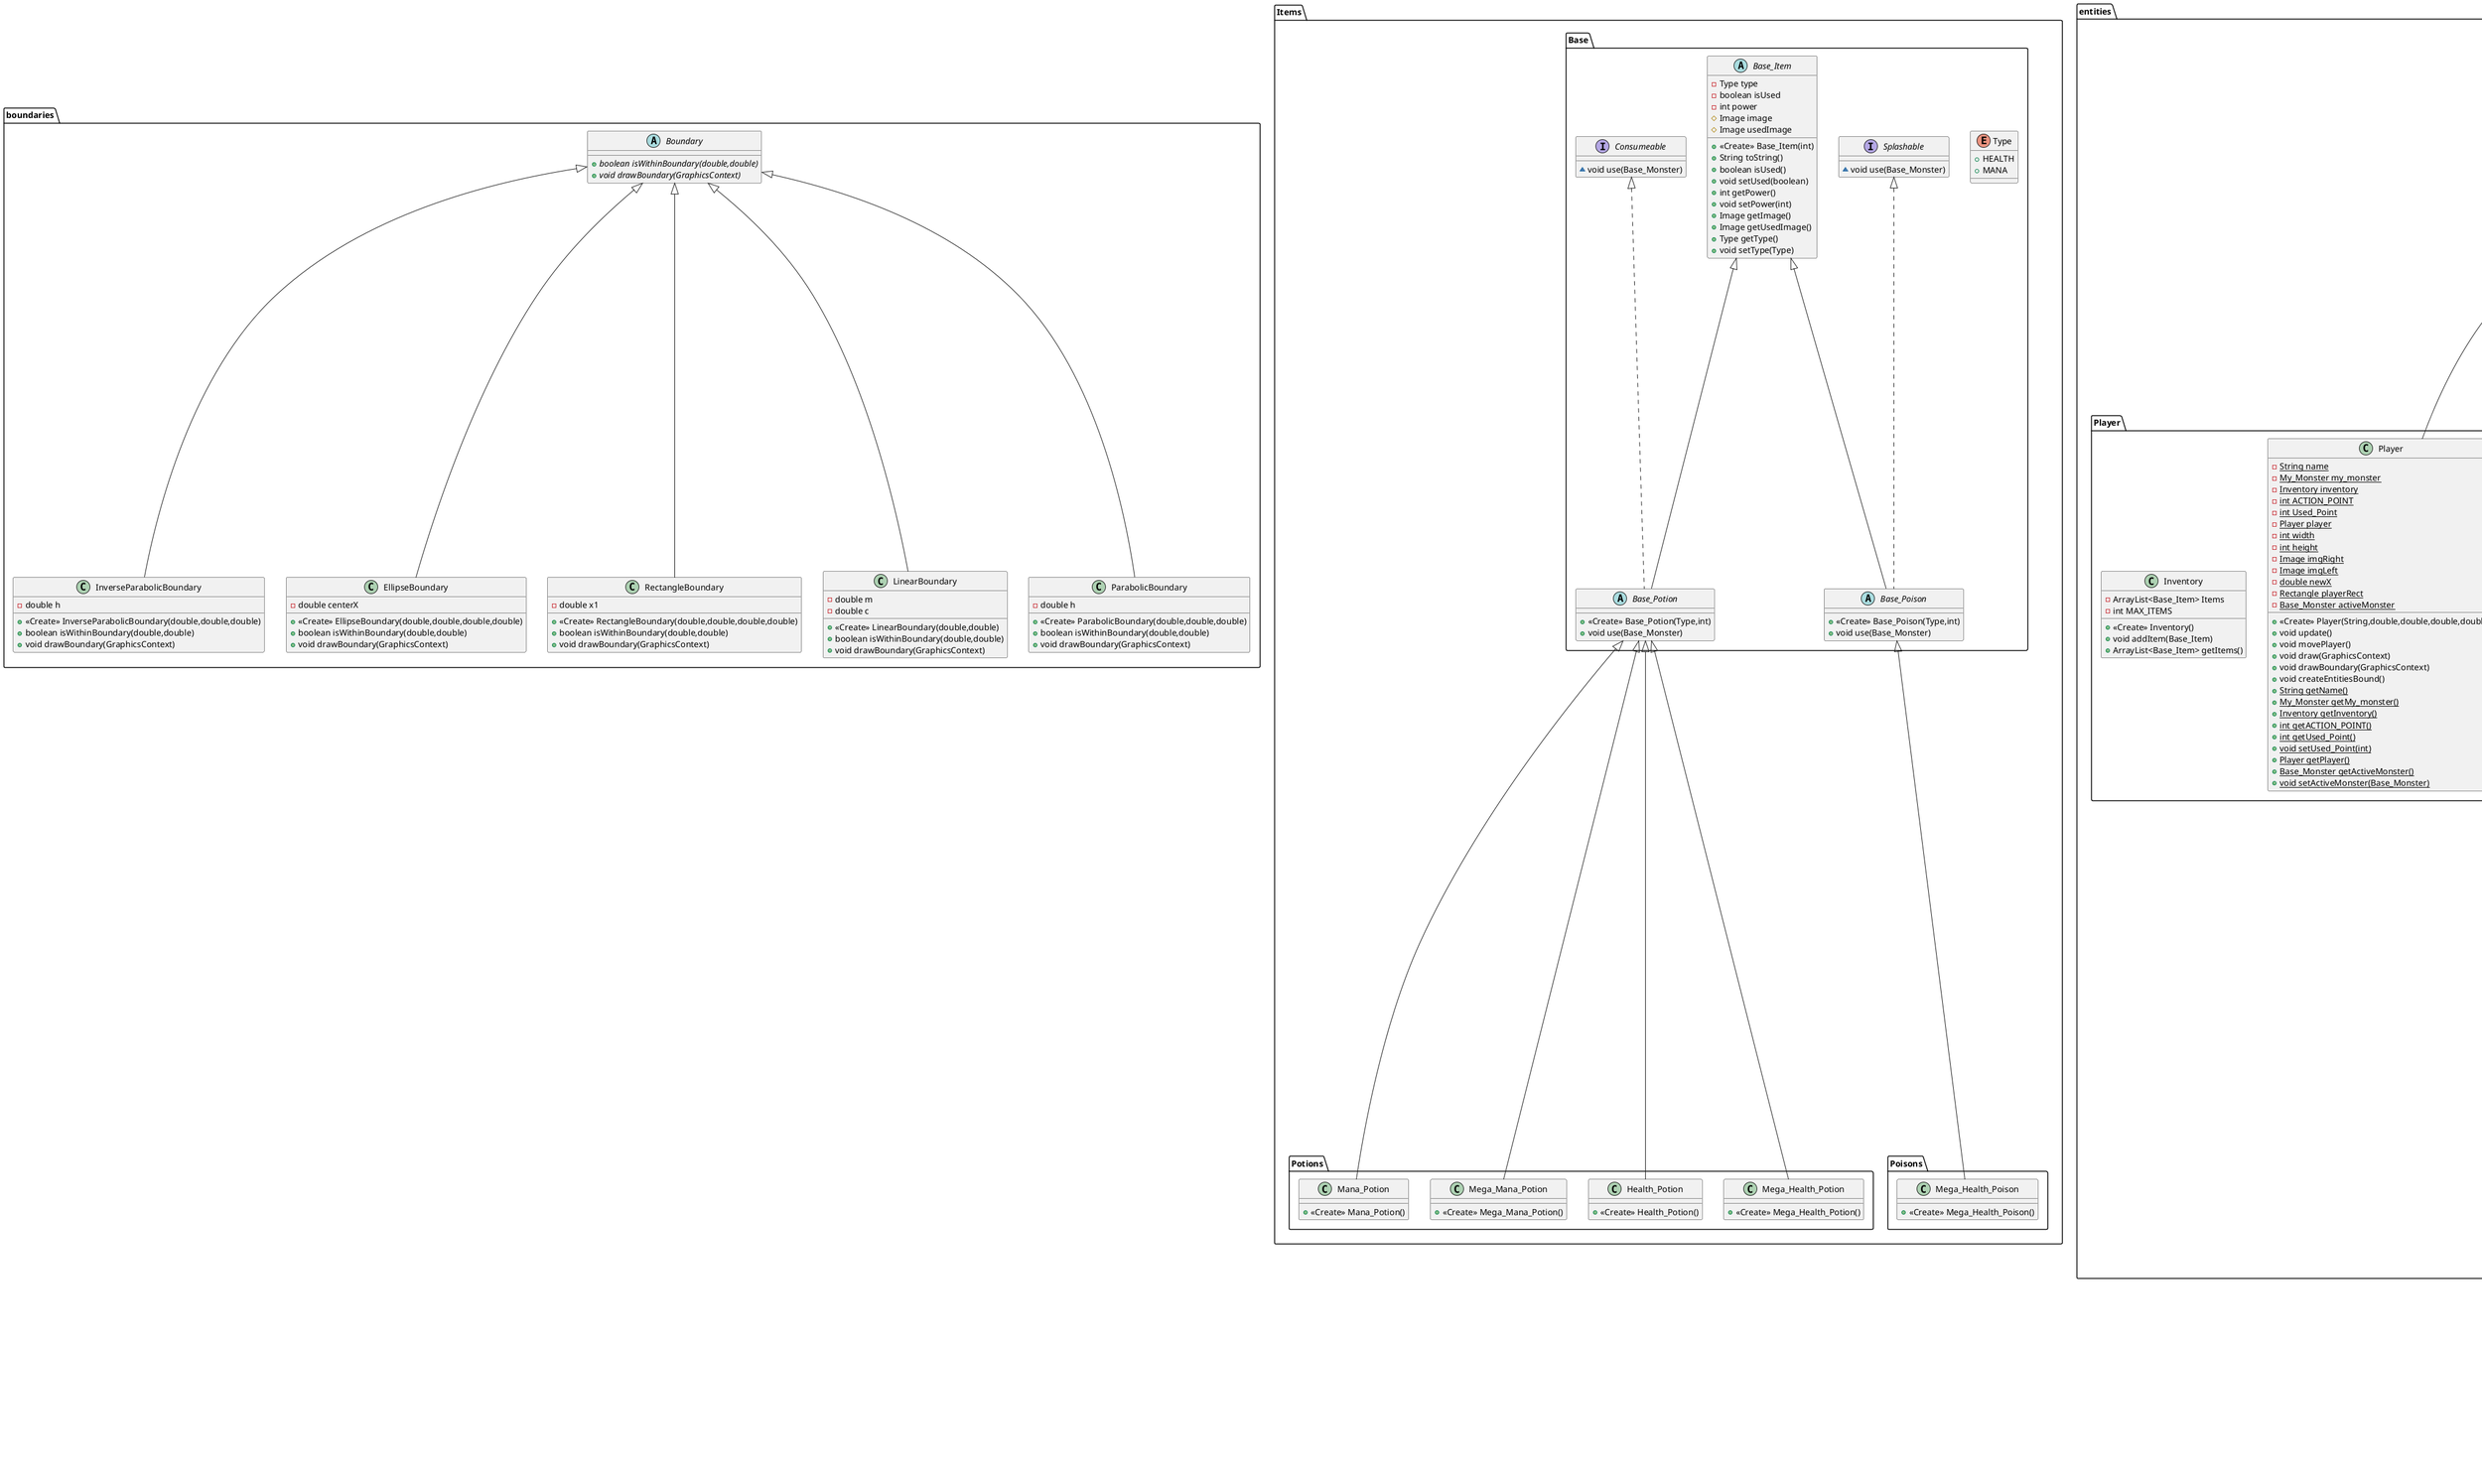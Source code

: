 @startuml
class boundaries.RectangleBoundary {
- double x1
+ <<Create>> RectangleBoundary(double,double,double,double)
+ boolean isWithinBoundary(double,double)
+ void drawBoundary(GraphicsContext)
}


class Items.Poisons.Mega_Health_Poison {
+ <<Create>> Mega_Health_Poison()
}

class entities.Player.Rocket {
- Image rocket
- Image purple_rocket
- Image red_rocket
+ <<Create>> Rocket(double,double,String)
+ void setRocket(String)
}


class gui.battle.InventoryPane {
# {static} InventoryPane instance
+ <<Create>> InventoryPane()
+ void init()
+ void handleItem(Base_Item)
+ void handleHover(Base_Item)
+ {static} InventoryPane getInstance()
+ void update()
+ void resetItem()
}


class gui.MapTransitionPane {
- ArrayList<Text> dots
- int dotSize
- Text loading
- MediaPlayer mediaPlayer
+ <<Create>> MapTransitionPane()
+ void initializeDot()
+ void updateDots()
+ void setDotAnimation()
+ void playMusic()
}


enum Items.Base.Type {
+  HEALTH
+  MANA
}

class entities.Player.My_Monster {
- ArrayList<Base_Monster> monsters
- int MAX_MONSTER
+ <<Create>> My_Monster()
+ void addMonster(Base_Monster)
+ ArrayList<Base_Monster> getMonsters()
}


class entities.Monster.Fai {
- Image img
+ <<Create>> Fai(int,int,boolean)
+ boolean attack(Base_Monster)
+ String getAttack()
+ boolean unique_ability(Base_Monster)
+ String getUnique()
}


class gui.battle.BattlePane {
# {static} BattlePane instance
# Thread battleLoop
# boolean gameEnd
- AtomicBoolean isBossTurnStarted
# Boolean turn
# ActionPane actionPane
# BattleFieldPane battleFieldPane
# InventoryPane inventoryPane
# MonsterPane monsterPane
- int cellWidth
- int cellHeight
- MediaPlayer mediaPlayer
+ <<Create>> BattlePane()
+ void init()
+ void startBattle()
+ void endBattle(Boolean)
+ void draw()
+ void update()
+ void checkGameState()
+ void startBossTurn()
+ void setPlayerTurn(Boolean)
+ void playMusic()
+ {static} BattlePane getInstance()
+ {static} void setInstance(BattlePane)
+ Thread getBattleLoop()
+ void setBattleLoop(Thread)
+ boolean isGameEnd()
+ void setGameEnd(boolean)
+ Boolean getTurn()
+ void setTurn(Boolean)
+ ActionPane getActionPane()
+ void setActionPane(ActionPane)
+ BattleFieldPane getBattleFieldPane()
+ void setBattleFieldPane(BattleFieldPane)
+ InventoryPane getInventoryPane()
+ void setInventoryPane(InventoryPane)
+ MonsterPane getMonsterPane()
+ void setMonsterPane(MonsterPane)
+ int getCellWidth()
+ void setCellWidth(int)
+ int getCellHeight()
+ void setCellHeight(int)
}


class gui.RocketPane {
- int BTN_WIDTH
- int BTN_HEIGHT
- Button confirmBtn
- Button cancelBtn
- Text Title
- Image BgImage
+ <<Create>> RocketPane()
+ void init()
+ void createTitle()
+ void initializeButtons()
+ void confirmLaunch()
+ void cancelLaunch()
}


interface Items.Base.Splashable {
~ void use(Base_Monster)
}

class map.MapPlanet3 {
- Image component
+ <<Create>> MapPlanet3()
+ boolean checkBoundary(double,double)
+ void drawBoundary(GraphicsContext)
+ void draw(GraphicsContext)
+ Boolean isCleared()
+ void setIsCleared(Boolean)
}


class main.Main {
- Stage primaryStage
- {static} Main instance
+ void start(Stage)
+ void changeScene(Pane,Boolean)
+ {static} void changeSceneStatic(Pane,Boolean)
+ {static} void fadeAudio(MediaPlayer,int)
+ {static} void main(String[])
+ Main getInstance()
}


class Items.Potions.Mega_Mana_Potion {
+ <<Create>> Mega_Mana_Potion()
}

class entities.Player.Player {
- {static} String name
- {static} My_Monster my_monster
- {static} Inventory inventory
- {static} int ACTION_POINT
- {static} int Used_Point
- {static} Player player
- {static} int width
- {static} int height
- {static} Image imgRight
- {static} Image imgLeft
- {static} double newX
- {static} Rectangle playerRect
- {static} Base_Monster activeMonster
+ <<Create>> Player(String,double,double,double,double)
+ void update()
+ void movePlayer()
+ void draw(GraphicsContext)
+ void drawBoundary(GraphicsContext)
+ void createEntitiesBound()
+ {static} String getName()
+ {static} My_Monster getMy_monster()
+ {static} Inventory getInventory()
+ {static} int getACTION_POINT()
+ {static} int getUsed_Point()
+ {static} void setUsed_Point(int)
+ {static} Player getPlayer()
+ {static} Base_Monster getActiveMonster()
+ {static} void setActiveMonster(Base_Monster)
}


interface entities.Monster.Abilities.Unique_Ability {
~ boolean unique_ability(Base_Monster)
~ String getUnique()
}

abstract class Items.Base.Base_Potion {
+ <<Create>> Base_Potion(Type,int)
+ void use(Base_Monster)
}

abstract class map.GameMap {
# Boundary boundary
# Sprite boss
# Rocket rocket
# double initialX
# {static} Boolean earthIsCleared
+ {abstract}boolean checkBoundary(double,double)
+ Boundary getBoundary()
+ {abstract}void drawBoundary(GraphicsContext)
+ void draw(GraphicsContext)
+ void setBoss(Sprite)
+ Sprite getBoss()
+ void resetBoss()
+ Rocket getRocket()
+ void setPlayerPosition(double,double)
+ void resetPlayerPosition()
+ void setInitialPosition(double,double)
+ {abstract}void setIsCleared(Boolean)
+ {abstract}Boolean isCleared()
+ {static} Boolean gameCleared()
}


abstract class Items.Base.Base_Poison {
+ <<Create>> Base_Poison(Type,int)
+ void use(Base_Monster)
}

class boundaries.LinearBoundary {
- double m
- double c
+ <<Create>> LinearBoundary(double,double)
+ boolean isWithinBoundary(double,double)
+ void drawBoundary(GraphicsContext)
}


class gui.battle.MonsterDetail {
# Text monsterName
# Text monsterDamage
# Text monsterDef
# Text monsterHp
# Text monsterMana
+ <<Create>> MonsterDetail(String,String,String,String,String)
+ void setMonsterName(String)
+ void setMonsterDamage(String)
+ void setMonsterDef(String)
+ void setMonsterHp(String)
+ void setMonsterMana(String)
}


class Items.Potions.Mana_Potion {
+ <<Create>> Mana_Potion()
}

abstract class boundaries.Boundary {
+ {abstract}boolean isWithinBoundary(double,double)
+ {abstract}void drawBoundary(GraphicsContext)
}

class map.MapPlanet2 {
- Image tree
- Image tree_Rock
- Boundary boundary2
- {static} Boolean isCleared
+ <<Create>> MapPlanet2()
+ boolean checkBoundary(double,double)
+ void drawBoundary(GraphicsContext)
+ void draw(GraphicsContext)
+ Boolean isCleared()
+ void setIsCleared(Boolean)
}


class Items.Potions.Mega_Health_Potion {
+ <<Create>> Mega_Health_Potion()
}

abstract class Items.Base.Base_Item {
- Type type
- boolean isUsed
- int power
# Image image
# Image usedImage
+ <<Create>> Base_Item(int)
+ String toString()
+ boolean isUsed()
+ void setUsed(boolean)
+ int getPower()
+ void setPower(int)
+ Image getImage()
+ Image getUsedImage()
+ Type getType()
+ void setType(Type)
}


class entities.Player.Inventory {
- ArrayList<Base_Item> Items
- int MAX_ITEMS
+ <<Create>> Inventory()
+ void addItem(Base_Item)
+ ArrayList<Base_Item> getItems()
}


class inputs.KeyboardInputs {
+ boolean up
+ void handle(KeyEvent)
}


class boundaries.ParabolicBoundary {
- double h
+ <<Create>> ParabolicBoundary(double,double,double)
+ boolean isWithinBoundary(double,double)
+ void drawBoundary(GraphicsContext)
}


class gui.battle.ActionPane {
# {static} ActionPane instance
# Text actionText
# Text itemDetail
- Text actionPoint
# ImageView attackButton
# ImageView GuardButton
# ImageView UniqueButton
# MonsterDetail monsterDetail
- Base_Monster boss
- int cellHeight
- int cellWidth
+ <<Create>> ActionPane()
+ void init()
+ void createText()
+ void createButton()
+ void createActionPoint()
+ void handleHover(Base_Monster,String)
+ void handleAttack()
+ void handleGuard()
+ void handleUnique()
+ void update()
+ void setItemDetail(String)
+ void setMonsterDetail(MonsterDetail)
+ {static} ActionPane getInstance()
}


class map.MapBlackHole {
+ <<Create>> MapBlackHole()
+ boolean checkBoundary(double,double)
+ void drawBoundary(GraphicsContext)
+ Boolean isCleared()
+ void setIsCleared(Boolean)
}

class gui.MapPane {
- {static} MapPane instance
- Thread gameLoop
- boolean running
+ {static} KeyboardInputs keyHandler
- Boolean Battle
- Canvas canvas
- GraphicsContext gc
- Player player
- {static} GameMap gameMap
- MediaPlayer mediaPlayer
+ <<Create>> MapPane()
- void update()
- void draw()
+ void handleCollideWithRocket()
+ void handleCollideWithBoss()
- void init()
+ {static} void generateGameMap()
+ void createGameLoop()
+ void playMusic()
+ void stopMusic()
+ Boolean getBattle()
+ void setBattle(Boolean)
+ Canvas getCanvas()
+ void setCanvas(Canvas)
+ GraphicsContext getGc()
+ void setGc(GraphicsContext)
+ void setPlayer(Player)
+ {static} GameMap getGameMap()
+ {static} MapPane getInstance()
+ void setGameLoopState(boolean)
}


interface Items.Base.Consumeable {
~ void use(Base_Monster)
}

class entities.Sprite {
- double x
- double y
- double width
- double height
- double speed
- Image image
+ <<Create>> Sprite(double,double,double,double,double,Image)
+ void move(double,double)
+ double getSpeed()
+ double getX()
+ void setX(double)
+ double getY()
+ void setY(double)
+ double getWidth()
+ void setWidth(double)
+ double getHeight()
+ void setHeight(double)
+ void setSpeed(double)
+ void setImage(Image)
+ Image getImage()
}


class Items.Potions.Health_Potion {
+ <<Create>> Health_Potion()
}

class entities.Monster.Faith {
- Image img
+ <<Create>> Faith(int,int)
+ boolean attack(Base_Monster)
+ String getAttack()
+ boolean guard(Base_Monster)
+ boolean unique_ability(Base_Monster)
+ String getUnique()
}


class map.MapEarth {
+ <<Create>> MapEarth()
+ boolean checkBoundary(double,double)
+ void drawBoundary(GraphicsContext)
+ Boolean isCleared()
+ void setIsCleared(Boolean)
}

abstract class entities.Monster.Base_Monster {
- String name
- int maxHp
- int hp
- int maxMana
- int mana
- int baseDmg
- int dmg
- int baseDef
- int def
- int manaReg
- boolean owned
- Image dead_img
- Image idle_ally_img
- Image idle_battle_img
- Image special_ally_img
+ <<Create>> Base_Monster(String,int,int,int,int,int,boolean,double,double,double,double,double,Image)
+ boolean isDead()
+ {static} String toString(String,String,int,String)
+ {static} String Choose_Boss_Ability(Base_Monster)
+ String getName()
+ int getMaxHp()
+ void setMaxHp(int)
+ int getHp()
+ void setHp(int)
+ int getMaxMana()
+ void setMaxMana(int)
+ int getMana()
+ void setMana(int)
+ int getDmg()
+ void setDmg(int)
+ int getDef()
+ void setDef(int)
+ int getBaseDmg()
+ void setBaseDmg(int)
+ int getBaseDef()
+ void setBaseDef(int)
+ int getManaReg()
+ void setManaReg(int)
+ boolean isOwned()
+ Image getDead_img()
+ void setDead_img(String)
+ Image getIdle_ally_img()
+ void setIdle_ally_img(String)
+ Image getIdle_battle_img()
+ void setIdle_battle_img(String)
+ Image getSpecial_ally_img()
+ void setSpecial_ally_img(String)
+ void startTurn()
}


interface entities.Monster.Abilities.Guardable {
~ boolean guard(Base_Monster)
}

class boundaries.InverseParabolicBoundary {
- double h
+ <<Create>> InverseParabolicBoundary(double,double,double)
+ boolean isWithinBoundary(double,double)
+ void drawBoundary(GraphicsContext)
}


class boundaries.EllipseBoundary {
- double centerX
+ <<Create>> EllipseBoundary(double,double,double,double)
+ boolean isWithinBoundary(double,double)
+ void drawBoundary(GraphicsContext)
}


class entities.Monster.TU_Force {
- Image img
+ <<Create>> TU_Force(int,int,boolean)
+ boolean attack(Base_Monster)
+ String getAttack()
+ boolean unique_ability(Base_Monster)
+ String getUnique()
}


class gui.CongratulationPane {
+ <<Create>> CongratulationPane()
}

class entities.Monster.Chatrin {
- Image img
+ <<Create>> Chatrin(int,int)
+ boolean attack(Base_Monster)
+ String getAttack()
+ boolean guard(Base_Monster)
+ boolean unique_ability(Base_Monster)
+ String getUnique()
}


interface entities.Monster.Abilities.Attackable {
~ boolean attack(Base_Monster)
~ String getAttack()
}

class gui.battle.BattleFieldPane {
# {static} BattleFieldPane instance
# Base_Monster myMonster
# Base_Monster enemyMonster
# MonsterDetail myMonsterDetail
# MonsterDetail enemyMonsterDetail
- Canvas battleCanvas
- GraphicsContext gc
- Text battleLog
- Image activeMonsterImage
- Image enemyMonsterImage
- double activeMonsterPosX
- double activeMonsterPosY
- double bossPosX
- double bossPosY
- long lastLogTime
+ <<Create>> BattleFieldPane()
+ void init()
+ void createMonsterDetail()
+ void update()
+ void draw()
+ void handleBattle(String)
+ void setMyMonster(Base_Monster)
+ void setMyMonsterDetail(MonsterDetail)
+ Image getActiveMonsterImage()
+ void setActiveMonsterImage(Image)
+ Image getEnemyMonsterImage()
+ void setEnemyMonsterImage(Image)
+ {static} BattleFieldPane getInstance()
+ {static} void setInstance(BattleFieldPane)
+ Base_Monster getMyMonster()
+ Base_Monster getEnemyMonster()
+ void setEnemyMonster(Base_Monster)
+ MonsterDetail getMyMonsterDetail()
+ MonsterDetail getEnemyMonsterDetail()
+ void setEnemyMonsterDetail(MonsterDetail)
+ Canvas getBattleCanvas()
+ void setBattleCanvas(Canvas)
+ GraphicsContext getGc()
+ void setGc(GraphicsContext)
+ Text getBattleLog()
+ void setBattleLog(Text)
}


class gui.StartPane {
- int BTN_WIDTH
- int BTN_HEIGHT
- MediaPlayer mediaPlayer
+ <<Create>> StartPane()
+ void initializeTitle()
+ void initilizeStartBtn()
+ void initilizeExitBtn()
+ void playMusic()
}


class map.MapPlanet1 {
- Boundary boundary2
+ <<Create>> MapPlanet1()
+ boolean checkBoundary(double,double)
+ void drawBoundary(GraphicsContext)
+ Boolean isCleared()
+ void setIsCleared(Boolean)
}


class gui.MapSelectPane {
+ {static} String mapName
+ <<Create>> MapSelectPane()
+ void initializePlanet()
- ImageView createPlanetView(String,int,int,VPos)
- ImageView createPlanetView(String,int,int,VPos,HPos)
- void addPlanetClickHandler(ImageView,String)
}


class entities.Monster.Fei {
- Image img
+ <<Create>> Fei(int,int,boolean)
+ boolean unique_ability(Base_Monster)
+ String getUnique()
}


class gui.battle.MonsterPane {
# {static} MonsterPane instance
+ <<Create>> MonsterPane()
+ void init()
+ void update()
+ void handleHover(Base_Monster)
+ void handleOnClick(Base_Monster)
+ {static} MonsterPane getInstance()
}




boundaries.Boundary <|-- boundaries.RectangleBoundary
Items.Base.Base_Poison <|-- Items.Poisons.Mega_Health_Poison
entities.Sprite <|-- entities.Player.Rocket
gui.battle.GridPane <|-- gui.battle.InventoryPane
gui.Pane <|-- gui.MapTransitionPane
entities.Monster.Abilities.Attackable <|.. entities.Monster.Fai
entities.Monster.Abilities.Unique_Ability <|.. entities.Monster.Fai
entities.Monster.Base_Monster <|-- entities.Monster.Fai
gui.battle.GridPane <|-- gui.battle.BattlePane
gui.GridPane <|-- gui.RocketPane
map.GameMap <|-- map.MapPlanet3
javafx.application.Application <|-- main.Main
Items.Base.Base_Potion <|-- Items.Potions.Mega_Mana_Potion
entities.Sprite <|-- entities.Player.Player
Items.Base.Consumeable <|.. Items.Base.Base_Potion
Items.Base.Base_Item <|-- Items.Base.Base_Potion
Items.Base.Splashable <|.. Items.Base.Base_Poison
Items.Base.Base_Item <|-- Items.Base.Base_Poison
boundaries.Boundary <|-- boundaries.LinearBoundary
javafx.scene.layout.VBox <|-- gui.battle.MonsterDetail
Items.Base.Base_Potion <|-- Items.Potions.Mana_Potion
map.GameMap <|-- map.MapPlanet2
Items.Base.Base_Potion <|-- Items.Potions.Mega_Health_Potion
javafx.event.EventHandler <|.. inputs.KeyboardInputs
boundaries.Boundary <|-- boundaries.ParabolicBoundary
gui.battle.GridPane <|-- gui.battle.ActionPane
map.GameMap <|-- map.MapBlackHole
gui.StackPane <|-- gui.MapPane
Items.Base.Base_Potion <|-- Items.Potions.Health_Potion
entities.Monster.Abilities.Attackable <|.. entities.Monster.Faith
entities.Monster.Abilities.Guardable <|.. entities.Monster.Faith
entities.Monster.Abilities.Unique_Ability <|.. entities.Monster.Faith
entities.Monster.Base_Monster <|-- entities.Monster.Faith
map.GameMap <|-- map.MapEarth
entities.Sprite <|-- entities.Monster.Base_Monster
boundaries.Boundary <|-- boundaries.InverseParabolicBoundary
boundaries.Boundary <|-- boundaries.EllipseBoundary
entities.Monster.Abilities.Attackable <|.. entities.Monster.TU_Force
entities.Monster.Abilities.Unique_Ability <|.. entities.Monster.TU_Force
entities.Monster.Base_Monster <|-- entities.Monster.TU_Force
gui.Pane <|-- gui.CongratulationPane
entities.Monster.Abilities.Attackable <|.. entities.Monster.Chatrin
entities.Monster.Abilities.Guardable <|.. entities.Monster.Chatrin
entities.Monster.Abilities.Unique_Ability <|.. entities.Monster.Chatrin
entities.Monster.Base_Monster <|-- entities.Monster.Chatrin
gui.battle.Pane <|-- gui.battle.BattleFieldPane
gui.BorderPane <|-- gui.StartPane
map.GameMap <|-- map.MapPlanet1
gui.GridPane <|-- gui.MapSelectPane
entities.Monster.Abilities.Unique_Ability <|.. entities.Monster.Fei
entities.Monster.Base_Monster <|-- entities.Monster.Fei
gui.battle.GridPane <|-- gui.battle.MonsterPane
@enduml